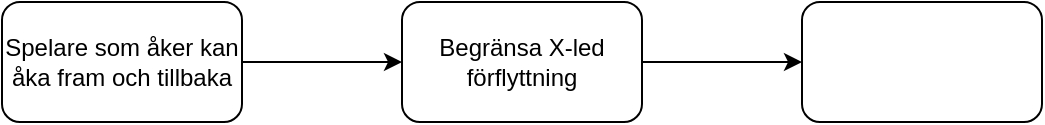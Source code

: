 <mxfile version="20.2.4" type="github">
  <diagram id="wEKSGGPF87rSig4s3-Ul" name="Sida-1">
    <mxGraphModel dx="1422" dy="825" grid="1" gridSize="10" guides="1" tooltips="1" connect="1" arrows="1" fold="1" page="1" pageScale="1" pageWidth="827" pageHeight="1169" math="0" shadow="0">
      <root>
        <mxCell id="0" />
        <mxCell id="1" parent="0" />
        <mxCell id="BBzz1Qv0iKT6kKimgJni-3" value="" style="edgeStyle=orthogonalEdgeStyle;rounded=0;orthogonalLoop=1;jettySize=auto;html=1;" edge="1" parent="1" source="BBzz1Qv0iKT6kKimgJni-1" target="BBzz1Qv0iKT6kKimgJni-2">
          <mxGeometry relative="1" as="geometry" />
        </mxCell>
        <mxCell id="BBzz1Qv0iKT6kKimgJni-1" value="Spelare som åker kan åka fram och tillbaka" style="rounded=1;whiteSpace=wrap;html=1;" vertex="1" parent="1">
          <mxGeometry x="80" y="50" width="120" height="60" as="geometry" />
        </mxCell>
        <mxCell id="BBzz1Qv0iKT6kKimgJni-5" value="" style="edgeStyle=orthogonalEdgeStyle;rounded=0;orthogonalLoop=1;jettySize=auto;html=1;" edge="1" parent="1" source="BBzz1Qv0iKT6kKimgJni-2" target="BBzz1Qv0iKT6kKimgJni-4">
          <mxGeometry relative="1" as="geometry" />
        </mxCell>
        <mxCell id="BBzz1Qv0iKT6kKimgJni-2" value="Begränsa X-led förflyttning" style="whiteSpace=wrap;html=1;rounded=1;" vertex="1" parent="1">
          <mxGeometry x="280" y="50" width="120" height="60" as="geometry" />
        </mxCell>
        <mxCell id="BBzz1Qv0iKT6kKimgJni-4" value="" style="whiteSpace=wrap;html=1;rounded=1;" vertex="1" parent="1">
          <mxGeometry x="480" y="50" width="120" height="60" as="geometry" />
        </mxCell>
      </root>
    </mxGraphModel>
  </diagram>
</mxfile>
